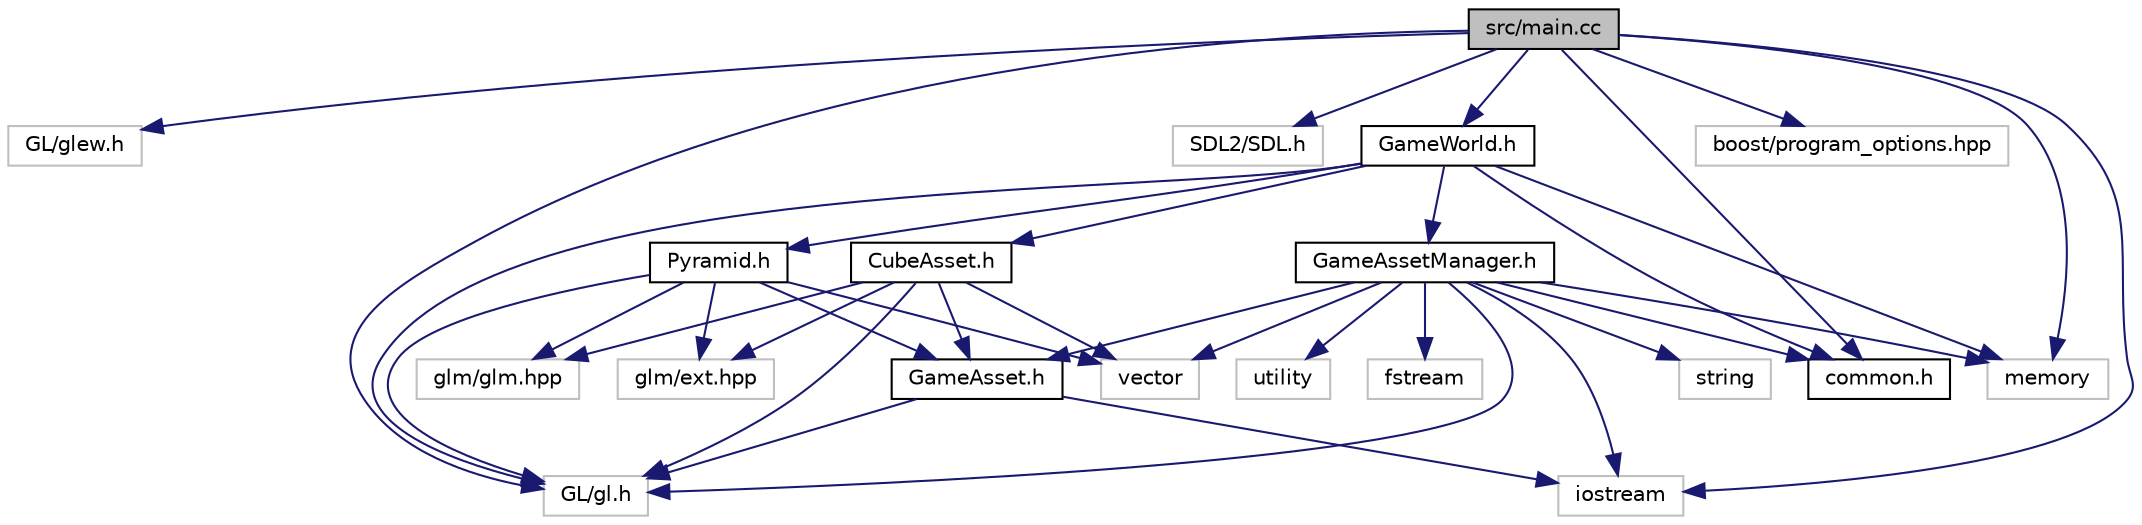 digraph "src/main.cc"
{
  edge [fontname="Helvetica",fontsize="10",labelfontname="Helvetica",labelfontsize="10"];
  node [fontname="Helvetica",fontsize="10",shape=record];
  Node1 [label="src/main.cc",height=0.2,width=0.4,color="black", fillcolor="grey75", style="filled", fontcolor="black"];
  Node1 -> Node2 [color="midnightblue",fontsize="10",style="solid"];
  Node2 [label="GL/glew.h",height=0.2,width=0.4,color="grey75", fillcolor="white", style="filled"];
  Node1 -> Node3 [color="midnightblue",fontsize="10",style="solid"];
  Node3 [label="GL/gl.h",height=0.2,width=0.4,color="grey75", fillcolor="white", style="filled"];
  Node1 -> Node4 [color="midnightblue",fontsize="10",style="solid"];
  Node4 [label="SDL2/SDL.h",height=0.2,width=0.4,color="grey75", fillcolor="white", style="filled"];
  Node1 -> Node5 [color="midnightblue",fontsize="10",style="solid"];
  Node5 [label="iostream",height=0.2,width=0.4,color="grey75", fillcolor="white", style="filled"];
  Node1 -> Node6 [color="midnightblue",fontsize="10",style="solid"];
  Node6 [label="memory",height=0.2,width=0.4,color="grey75", fillcolor="white", style="filled"];
  Node1 -> Node7 [color="midnightblue",fontsize="10",style="solid"];
  Node7 [label="boost/program_options.hpp",height=0.2,width=0.4,color="grey75", fillcolor="white", style="filled"];
  Node1 -> Node8 [color="midnightblue",fontsize="10",style="solid"];
  Node8 [label="common.h",height=0.2,width=0.4,color="black", fillcolor="white", style="filled",URL="$common_8h.html"];
  Node1 -> Node9 [color="midnightblue",fontsize="10",style="solid"];
  Node9 [label="GameWorld.h",height=0.2,width=0.4,color="black", fillcolor="white", style="filled",URL="$_game_world_8h.html"];
  Node9 -> Node6 [color="midnightblue",fontsize="10",style="solid"];
  Node9 -> Node3 [color="midnightblue",fontsize="10",style="solid"];
  Node9 -> Node8 [color="midnightblue",fontsize="10",style="solid"];
  Node9 -> Node10 [color="midnightblue",fontsize="10",style="solid"];
  Node10 [label="GameAssetManager.h",height=0.2,width=0.4,color="black", fillcolor="white", style="filled",URL="$_game_asset_manager_8h.html"];
  Node10 -> Node6 [color="midnightblue",fontsize="10",style="solid"];
  Node10 -> Node11 [color="midnightblue",fontsize="10",style="solid"];
  Node11 [label="vector",height=0.2,width=0.4,color="grey75", fillcolor="white", style="filled"];
  Node10 -> Node12 [color="midnightblue",fontsize="10",style="solid"];
  Node12 [label="string",height=0.2,width=0.4,color="grey75", fillcolor="white", style="filled"];
  Node10 -> Node13 [color="midnightblue",fontsize="10",style="solid"];
  Node13 [label="utility",height=0.2,width=0.4,color="grey75", fillcolor="white", style="filled"];
  Node10 -> Node14 [color="midnightblue",fontsize="10",style="solid"];
  Node14 [label="fstream",height=0.2,width=0.4,color="grey75", fillcolor="white", style="filled"];
  Node10 -> Node5 [color="midnightblue",fontsize="10",style="solid"];
  Node10 -> Node3 [color="midnightblue",fontsize="10",style="solid"];
  Node10 -> Node8 [color="midnightblue",fontsize="10",style="solid"];
  Node10 -> Node15 [color="midnightblue",fontsize="10",style="solid"];
  Node15 [label="GameAsset.h",height=0.2,width=0.4,color="black", fillcolor="white", style="filled",URL="$_game_asset_8h.html"];
  Node15 -> Node5 [color="midnightblue",fontsize="10",style="solid"];
  Node15 -> Node3 [color="midnightblue",fontsize="10",style="solid"];
  Node9 -> Node16 [color="midnightblue",fontsize="10",style="solid"];
  Node16 [label="CubeAsset.h",height=0.2,width=0.4,color="black", fillcolor="white", style="filled",URL="$_cube_asset_8h.html"];
  Node16 -> Node11 [color="midnightblue",fontsize="10",style="solid"];
  Node16 -> Node3 [color="midnightblue",fontsize="10",style="solid"];
  Node16 -> Node17 [color="midnightblue",fontsize="10",style="solid"];
  Node17 [label="glm/glm.hpp",height=0.2,width=0.4,color="grey75", fillcolor="white", style="filled"];
  Node16 -> Node18 [color="midnightblue",fontsize="10",style="solid"];
  Node18 [label="glm/ext.hpp",height=0.2,width=0.4,color="grey75", fillcolor="white", style="filled"];
  Node16 -> Node15 [color="midnightblue",fontsize="10",style="solid"];
  Node9 -> Node19 [color="midnightblue",fontsize="10",style="solid"];
  Node19 [label="Pyramid.h",height=0.2,width=0.4,color="black", fillcolor="white", style="filled",URL="$_pyramid_8h.html"];
  Node19 -> Node11 [color="midnightblue",fontsize="10",style="solid"];
  Node19 -> Node3 [color="midnightblue",fontsize="10",style="solid"];
  Node19 -> Node17 [color="midnightblue",fontsize="10",style="solid"];
  Node19 -> Node18 [color="midnightblue",fontsize="10",style="solid"];
  Node19 -> Node15 [color="midnightblue",fontsize="10",style="solid"];
}
